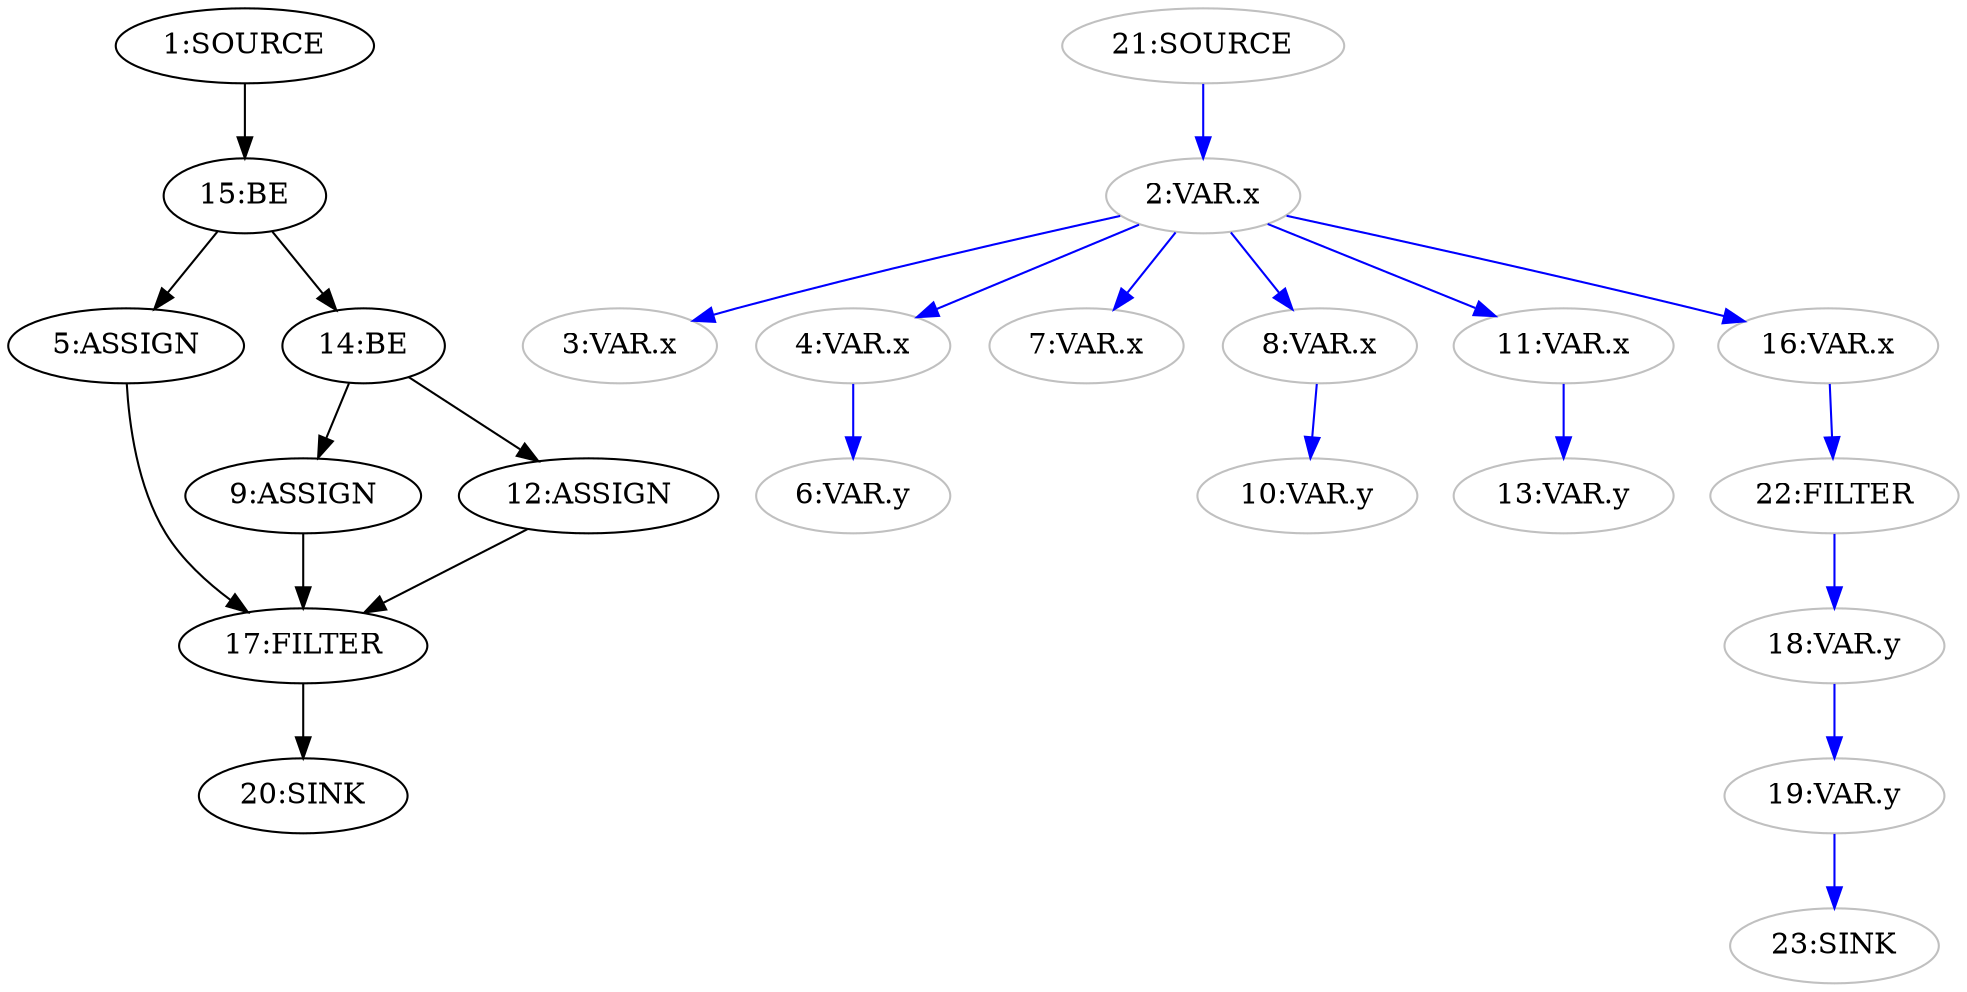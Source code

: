 digraph {
  n5 [label="5:ASSIGN"];
  n9 [label="9:ASSIGN"];
  n12 [label="12:ASSIGN"];
  n15 [label="15:BE"];
  n14 [label="14:BE"];
  n17 [label="17:FILTER"];
  n1 [label="1:SOURCE"];
  n20 [label="20:SINK"];
  n2 [label="2:VAR.x" color="grey"];
  n3 [label="3:VAR.x" color="grey"];
  n4 [label="4:VAR.x" color="grey"];
  n6 [label="6:VAR.y" color="grey"];
  n7 [label="7:VAR.x" color="grey"];
  n8 [label="8:VAR.x" color="grey"];
  n10 [label="10:VAR.y" color="grey"];
  n11 [label="11:VAR.x" color="grey"];
  n13 [label="13:VAR.y" color="grey"];
  n16 [label="16:VAR.x" color="grey"];
  n18 [label="18:VAR.y" color="grey"];
  n19 [label="19:VAR.y" color="grey"];
  n21 [label="21:SOURCE" color="grey"];
  n22 [label="22:FILTER" color="grey"];
  n23 [label="23:SINK" color="grey"];
  n1 -> n15 [color="black"];
  n5 -> n17 [color="black"];
  n9 -> n17 [color="black"];
  n12 -> n17 [color="black"];
  n14 -> n9 [color="black"];
  n14 -> n12 [color="black"];
  n15 -> n5 [color="black"];
  n15 -> n14 [color="black"];
  n17 -> n20 [color="black"];
  n2 -> n3 [color="blue"];
  n2 -> n4 [color="blue"];
  n2 -> n7 [color="blue"];
  n2 -> n8 [color="blue"];
  n2 -> n11 [color="blue"];
  n2 -> n16 [color="blue"];
  n4 -> n6 [color="blue"];
  n8 -> n10 [color="blue"];
  n11 -> n13 [color="blue"];
  n16 -> n22 [color="blue"];
  n18 -> n19 [color="blue"];
  n19 -> n23 [color="blue"];
  n21 -> n2 [color="blue"];
  n22 -> n18 [color="blue"];
}
